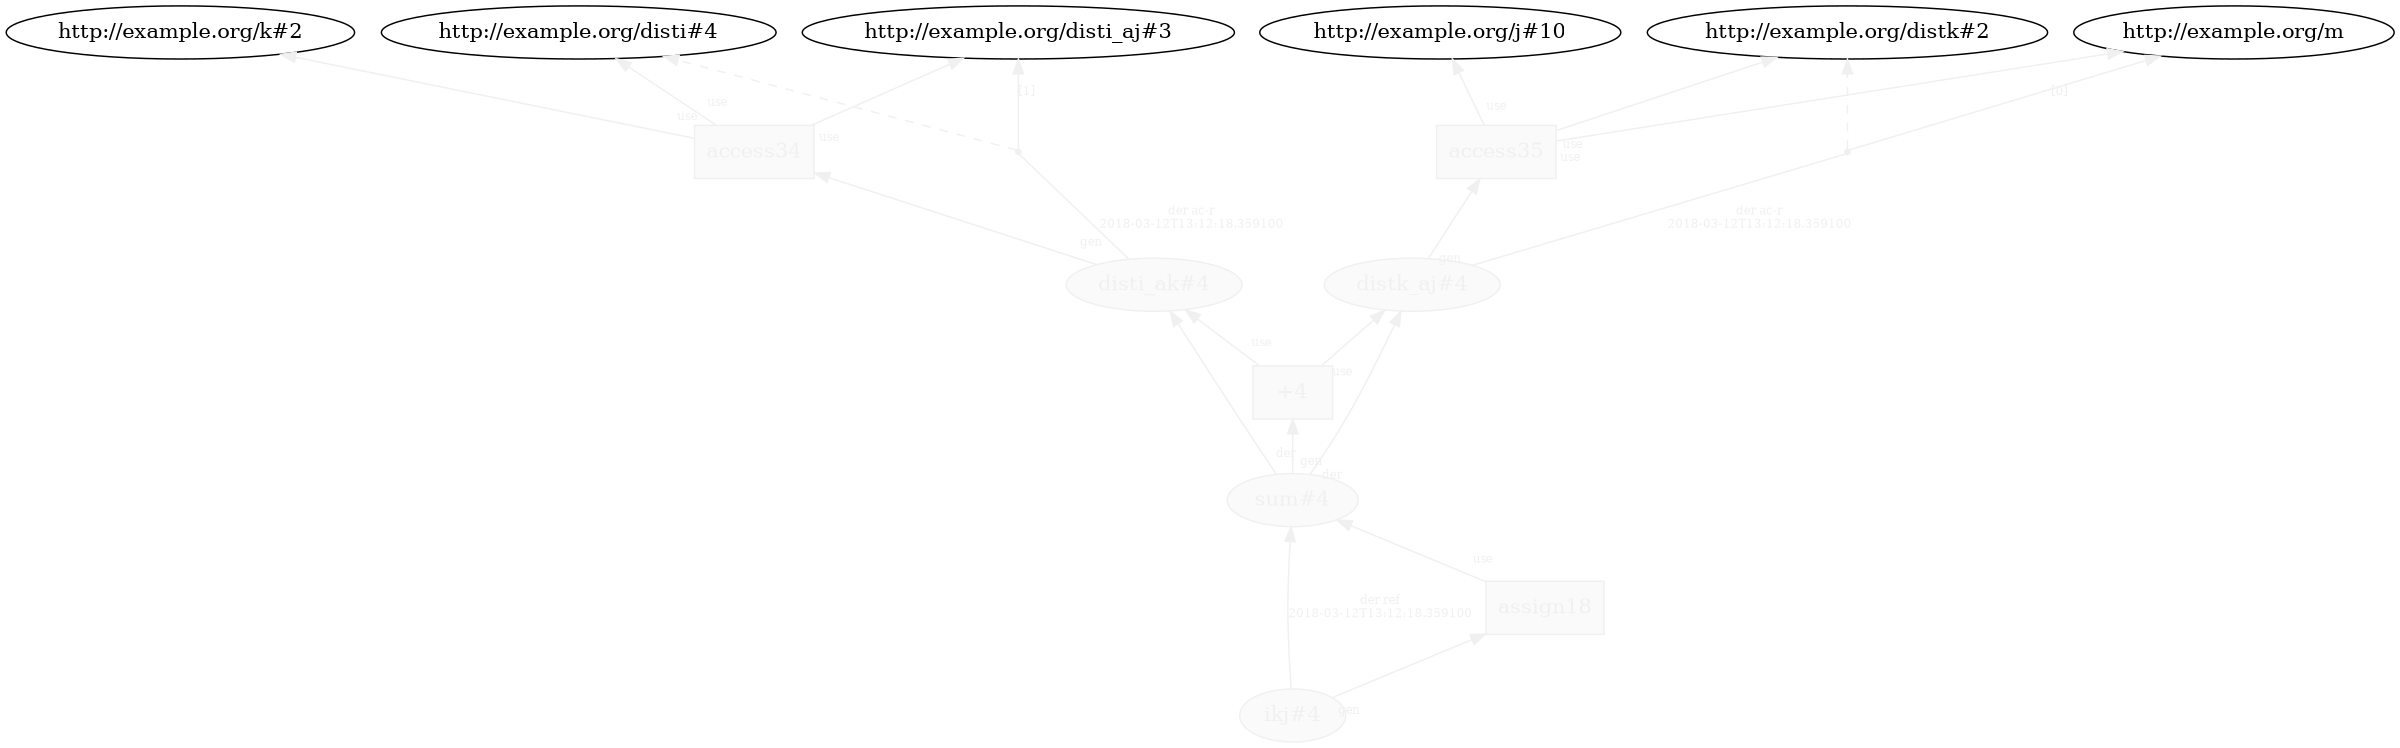 digraph "PROV" { size="16,12"; rankdir="BT";
"http://example.org/disti_ak#4" [fillcolor="#FAFAFA",color="#F0F0F0",style="filled",fontcolor="#F0F0F0",label="disti_ak#4",URL="http://example.org/disti_ak#4"]
"http://example.org/access34" [fillcolor="#FAFAFA",color="#F0F0F0",shape="polygon",sides="4",style="filled",fontcolor="#F0F0F0",label="access34",URL="http://example.org/access34"]
"bn0" [shape="point",label="",fontcolor="#F0F0F0",color="#F0F0F0"]
"http://example.org/disti_ak#4" -> "bn0" [fontsize="8",distance="1.5",angle="60.0",rotation="20",label="der ac-r
2018-03-12T13:12:18.359100",arrowhead="none",fontcolor="#F0F0F0",color="#F0F0F0"]
"bn0" -> "http://example.org/disti#4" [style="dashed",fontcolor="#F0F0F0",color="#F0F0F0"]
"bn0" -> "http://example.org/disti_aj#3" [fontsize="8",distance="1.5",angle="60.0",rotation="20",label="[1]",fontcolor="#F0F0F0",color="#F0F0F0"]
"http://example.org/access34" -> "http://example.org/disti#4" [labelfontsize="8",labeldistance="1.5",labelangle="60.0",rotation="20",taillabel="use",fontcolor="#F0F0F0",color="#F0F0F0"]
"http://example.org/access34" -> "http://example.org/k#2" [labelfontsize="8",labeldistance="1.5",labelangle="60.0",rotation="20",taillabel="use",fontcolor="#F0F0F0",color="#F0F0F0"]
"http://example.org/distk_aj#4" [fillcolor="#FAFAFA",color="#F0F0F0",style="filled",fontcolor="#F0F0F0",label="distk_aj#4",URL="http://example.org/distk_aj#4"]
"http://example.org/access35" [fillcolor="#FAFAFA",color="#F0F0F0",shape="polygon",sides="4",style="filled",fontcolor="#F0F0F0",label="access35",URL="http://example.org/access35"]
"bn1" [shape="point",label="",fontcolor="#F0F0F0",color="#F0F0F0"]
"http://example.org/distk_aj#4" -> "bn1" [fontsize="8",distance="1.5",angle="60.0",rotation="20",label="der ac-r
2018-03-12T13:12:18.359100",arrowhead="none",fontcolor="#F0F0F0",color="#F0F0F0"]
"bn1" -> "http://example.org/distk#2" [style="dashed",fontcolor="#F0F0F0",color="#F0F0F0"]
"bn1" -> "http://example.org/m" [fontsize="8",distance="1.5",angle="60.0",rotation="20",label="[0]",fontcolor="#F0F0F0",color="#F0F0F0"]
"http://example.org/access35" -> "http://example.org/distk#2" [labelfontsize="8",labeldistance="1.5",labelangle="60.0",rotation="20",taillabel="use",fontcolor="#F0F0F0",color="#F0F0F0"]
"http://example.org/access35" -> "http://example.org/j#10" [labelfontsize="8",labeldistance="1.5",labelangle="60.0",rotation="20",taillabel="use",fontcolor="#F0F0F0",color="#F0F0F0"]
"http://example.org/sum#4" [fillcolor="#FAFAFA",color="#F0F0F0",style="filled",fontcolor="#F0F0F0",label="sum#4",URL="http://example.org/sum#4"]
"http://example.org/+4" [fillcolor="#FAFAFA",color="#F0F0F0",shape="polygon",sides="4",style="filled",fontcolor="#F0F0F0",label="+4",URL="http://example.org/+4"]
"http://example.org/sum#4" -> "http://example.org/disti_ak#4" [labelfontsize="8",labeldistance="1.5",labelangle="60.0",rotation="20",taillabel="der",fontcolor="#F0F0F0",color="#F0F0F0"]
"http://example.org/sum#4" -> "http://example.org/distk_aj#4" [labelfontsize="8",labeldistance="1.5",labelangle="60.0",rotation="20",taillabel="der",fontcolor="#F0F0F0",color="#F0F0F0"]
"http://example.org/ikj#4" [fillcolor="#FAFAFA",color="#F0F0F0",style="filled",fontcolor="#F0F0F0",label="ikj#4",URL="http://example.org/ikj#4"]
"http://example.org/assign18" [fillcolor="#FAFAFA",color="#F0F0F0",shape="polygon",sides="4",style="filled",fontcolor="#F0F0F0",label="assign18",URL="http://example.org/assign18"]
"http://example.org/ikj#4" -> "http://example.org/sum#4" [fontsize="8",distance="1.5",angle="60.0",rotation="20",label="der ref
2018-03-12T13:12:18.359100",fontcolor="#F0F0F0",color="#F0F0F0"]
"http://example.org/access34" -> "http://example.org/disti_aj#3" [labelfontsize="8",labeldistance="1.5",labelangle="60.0",rotation="20",taillabel="use",fontcolor="#F0F0F0",color="#F0F0F0"]
"http://example.org/assign18" -> "http://example.org/sum#4" [labelfontsize="8",labeldistance="1.5",labelangle="60.0",rotation="20",taillabel="use",fontcolor="#F0F0F0",color="#F0F0F0"]
"http://example.org/+4" -> "http://example.org/disti_ak#4" [labelfontsize="8",labeldistance="1.5",labelangle="60.0",rotation="20",taillabel="use",fontcolor="#F0F0F0",color="#F0F0F0"]
"http://example.org/access35" -> "http://example.org/m" [labelfontsize="8",labeldistance="1.5",labelangle="60.0",rotation="20",taillabel="use",fontcolor="#F0F0F0",color="#F0F0F0"]
"http://example.org/+4" -> "http://example.org/distk_aj#4" [labelfontsize="8",labeldistance="1.5",labelangle="60.0",rotation="20",taillabel="use",fontcolor="#F0F0F0",color="#F0F0F0"]
"http://example.org/disti_ak#4" -> "http://example.org/access34" [labelfontsize="8",labeldistance="1.5",labelangle="60.0",rotation="20",taillabel="gen",fontcolor="#F0F0F0",color="#F0F0F0"]
"http://example.org/ikj#4" -> "http://example.org/assign18" [labelfontsize="8",labeldistance="1.5",labelangle="60.0",rotation="20",taillabel="gen",fontcolor="#F0F0F0",color="#F0F0F0"]
"http://example.org/distk_aj#4" -> "http://example.org/access35" [labelfontsize="8",labeldistance="1.5",labelangle="60.0",rotation="20",taillabel="gen",fontcolor="#F0F0F0",color="#F0F0F0"]
"http://example.org/sum#4" -> "http://example.org/+4" [labelfontsize="8",labeldistance="1.5",labelangle="60.0",rotation="20",taillabel="gen",fontcolor="#F0F0F0",color="#F0F0F0"]
}